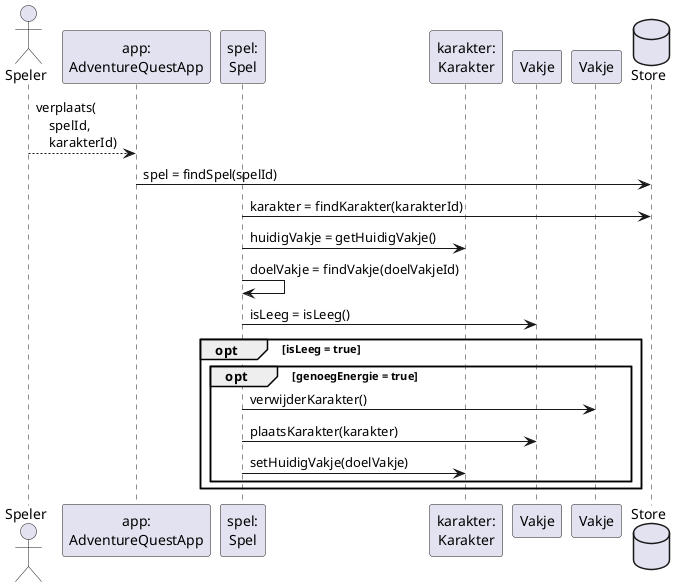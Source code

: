 @startuml

actor Speler

participant app as "app:\nAdventureQuestApp"
participant spel as "spel:\nSpel"
participant karakter as "karakter:\nKarakter"
participant doelVakje as "Vakje"
participant huidigVakje as "Vakje"
database Store

Speler --> app: verplaats(\n\
    spelId,\n\
    karakterId)

app -> Store: spel = findSpel(spelId)

spel -> Store: karakter = findKarakter(karakterId)

spel -> karakter: huidigVakje = getHuidigVakje()

spel -> spel: doelVakje = findVakje(doelVakjeId)

spel -> doelVakje: isLeeg = isLeeg()

opt isLeeg = true

    opt genoegEnergie = true
        spel -> huidigVakje: verwijderKarakter()
        spel -> doelVakje: plaatsKarakter(karakter)
        spel -> karakter: setHuidigVakje(doelVakje)
    end
end
@enduml